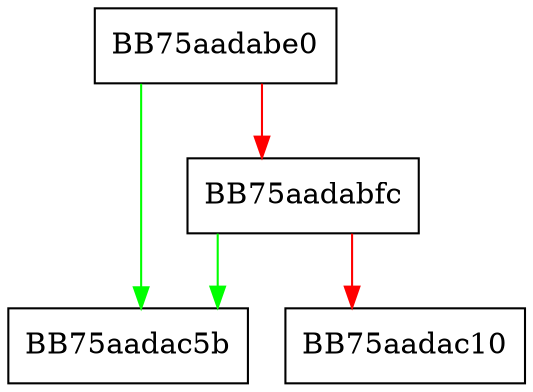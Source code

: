 digraph WriteComment {
  node [shape="box"];
  graph [splines=ortho];
  BB75aadabe0 -> BB75aadac5b [color="green"];
  BB75aadabe0 -> BB75aadabfc [color="red"];
  BB75aadabfc -> BB75aadac5b [color="green"];
  BB75aadabfc -> BB75aadac10 [color="red"];
}